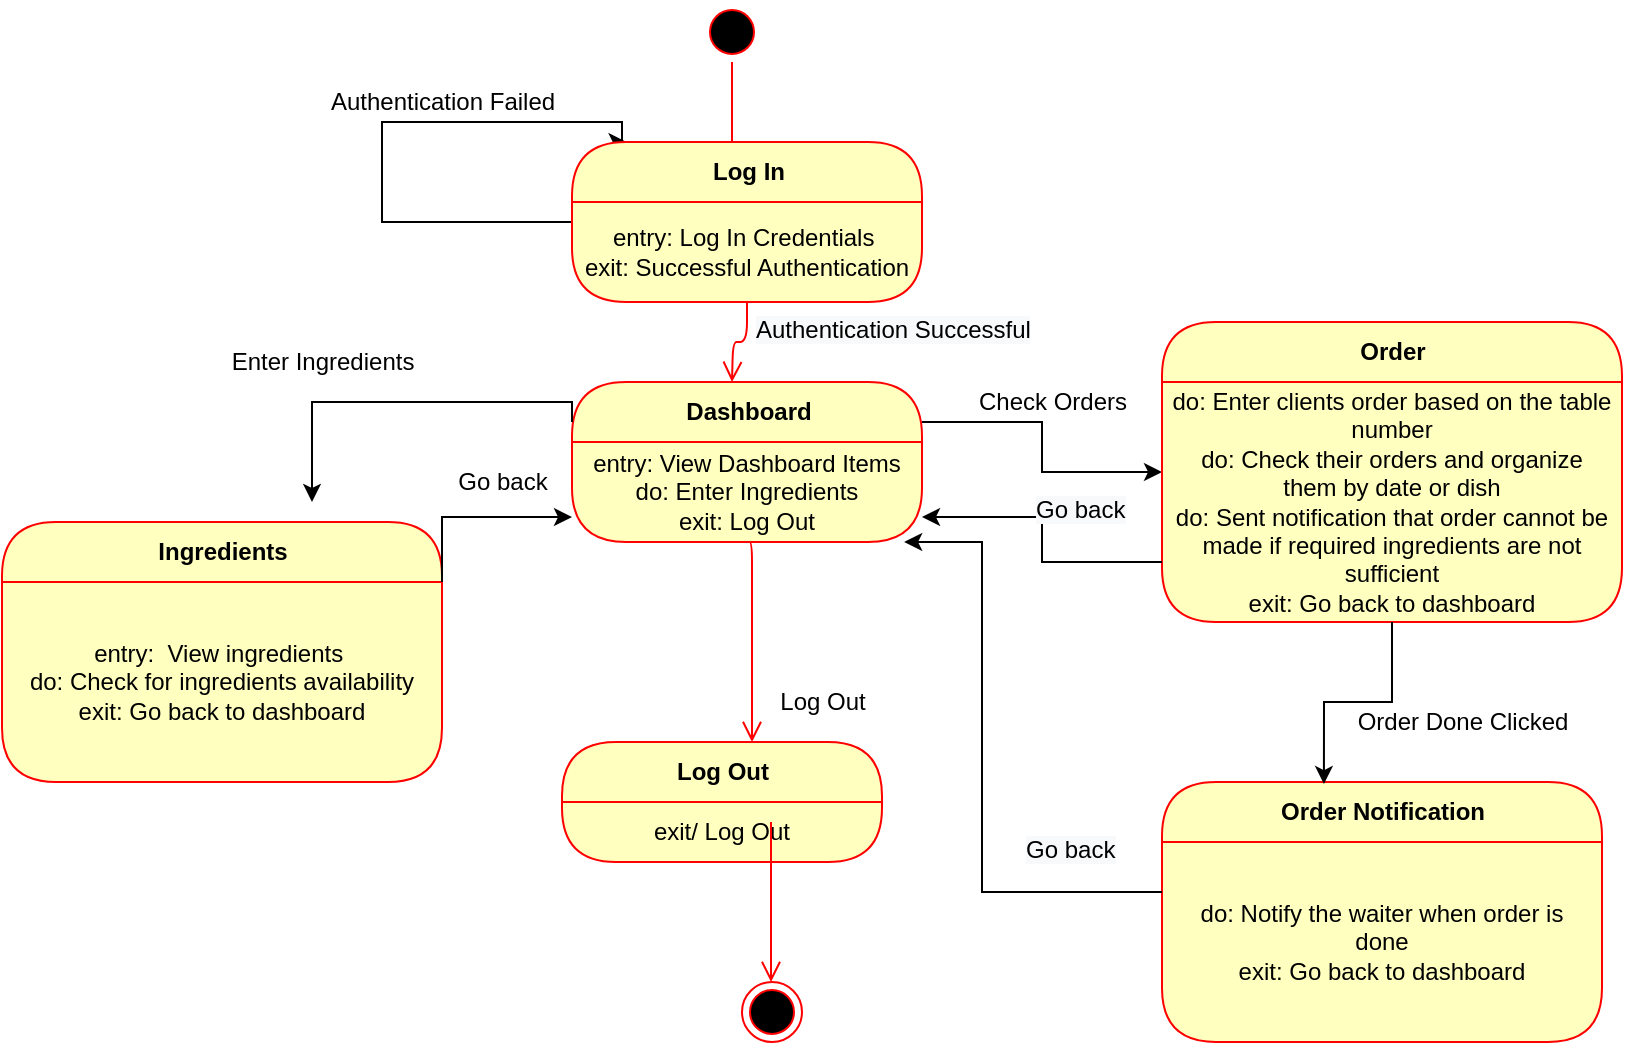 <mxfile version="14.6.12" type="device"><diagram id="aUx_nYR7P8fYKH_uWAf4" name="Page-1"><mxGraphModel dx="868" dy="450" grid="1" gridSize="10" guides="1" tooltips="1" connect="1" arrows="1" fold="1" page="1" pageScale="1" pageWidth="850" pageHeight="1100" math="0" shadow="0"><root><mxCell id="0"/><mxCell id="1" parent="0"/><mxCell id="W_CMo8LfubAV6zzI2LKj-1" value="" style="ellipse;html=1;shape=startState;fillColor=#000000;strokeColor=#ff0000;" parent="1" vertex="1"><mxGeometry x="370" y="10" width="30" height="30" as="geometry"/></mxCell><mxCell id="W_CMo8LfubAV6zzI2LKj-2" value="" style="edgeStyle=orthogonalEdgeStyle;html=1;verticalAlign=bottom;endArrow=open;endSize=8;strokeColor=#ff0000;" parent="1" source="W_CMo8LfubAV6zzI2LKj-1" edge="1"><mxGeometry relative="1" as="geometry"><mxPoint x="385" y="90" as="targetPoint"/><Array as="points"><mxPoint x="385" y="60"/><mxPoint x="385" y="60"/></Array></mxGeometry></mxCell><mxCell id="W_CMo8LfubAV6zzI2LKj-10" style="edgeStyle=orthogonalEdgeStyle;rounded=0;orthogonalLoop=1;jettySize=auto;html=1;exitX=0;exitY=0.5;exitDx=0;exitDy=0;entryX=0.156;entryY=0;entryDx=0;entryDy=0;entryPerimeter=0;" parent="1" source="W_CMo8LfubAV6zzI2LKj-5" target="W_CMo8LfubAV6zzI2LKj-5" edge="1"><mxGeometry relative="1" as="geometry"><mxPoint x="360" y="100" as="targetPoint"/><Array as="points"><mxPoint x="210" y="120"/><mxPoint x="210" y="70"/><mxPoint x="330" y="70"/></Array></mxGeometry></mxCell><mxCell id="W_CMo8LfubAV6zzI2LKj-5" value="Log In" style="swimlane;html=1;fontStyle=1;align=center;verticalAlign=middle;childLayout=stackLayout;horizontal=1;startSize=30;horizontalStack=0;resizeParent=0;resizeLast=1;container=0;fontColor=#000000;collapsible=0;rounded=1;arcSize=30;strokeColor=#ff0000;fillColor=#ffffc0;swimlaneFillColor=#ffffc0;dropTarget=0;" parent="1" vertex="1"><mxGeometry x="305" y="80" width="175" height="80" as="geometry"/></mxCell><mxCell id="W_CMo8LfubAV6zzI2LKj-6" value="entry: Log In Credentials&amp;nbsp;&lt;br&gt;exit: Successful Authentication" style="text;html=1;strokeColor=none;fillColor=none;align=center;verticalAlign=middle;spacingLeft=4;spacingRight=4;whiteSpace=wrap;overflow=hidden;rotatable=0;fontColor=#000000;" parent="W_CMo8LfubAV6zzI2LKj-5" vertex="1"><mxGeometry y="30" width="175" height="50" as="geometry"/></mxCell><mxCell id="W_CMo8LfubAV6zzI2LKj-7" value="" style="edgeStyle=orthogonalEdgeStyle;html=1;verticalAlign=bottom;endArrow=open;endSize=8;strokeColor=#ff0000;" parent="1" source="W_CMo8LfubAV6zzI2LKj-5" edge="1"><mxGeometry relative="1" as="geometry"><mxPoint x="385" y="200" as="targetPoint"/></mxGeometry></mxCell><mxCell id="W_CMo8LfubAV6zzI2LKj-11" value="Authentication Failed" style="text;html=1;align=center;verticalAlign=middle;resizable=0;points=[];autosize=1;strokeColor=none;" parent="1" vertex="1"><mxGeometry x="175" y="50" width="130" height="20" as="geometry"/></mxCell><mxCell id="W_CMo8LfubAV6zzI2LKj-12" value="&lt;span style=&quot;color: rgb(0 , 0 , 0) ; font-family: &amp;#34;helvetica&amp;#34; ; font-size: 12px ; font-style: normal ; font-weight: 400 ; letter-spacing: normal ; text-align: center ; text-indent: 0px ; text-transform: none ; word-spacing: 0px ; background-color: rgb(248 , 249 , 250) ; display: inline ; float: none&quot;&gt;Authentication Successful&lt;/span&gt;" style="text;whiteSpace=wrap;html=1;" parent="1" vertex="1"><mxGeometry x="395" y="160" width="140" height="30" as="geometry"/></mxCell><mxCell id="CTDZdY_cu_h7tNc9IoIE-10" style="edgeStyle=orthogonalEdgeStyle;rounded=0;orthogonalLoop=1;jettySize=auto;html=1;exitX=1;exitY=0.25;exitDx=0;exitDy=0;" parent="1" source="W_CMo8LfubAV6zzI2LKj-13" target="CTDZdY_cu_h7tNc9IoIE-5" edge="1"><mxGeometry relative="1" as="geometry"/></mxCell><mxCell id="W_CMo8LfubAV6zzI2LKj-13" value="Dashboard" style="swimlane;html=1;fontStyle=1;align=center;verticalAlign=middle;childLayout=stackLayout;horizontal=1;startSize=30;horizontalStack=0;resizeParent=0;resizeLast=1;container=0;fontColor=#000000;collapsible=0;rounded=1;arcSize=30;strokeColor=#ff0000;fillColor=#ffffc0;swimlaneFillColor=#ffffc0;dropTarget=0;" parent="1" vertex="1"><mxGeometry x="305" y="200" width="175" height="80" as="geometry"/></mxCell><mxCell id="W_CMo8LfubAV6zzI2LKj-14" value="entry: View Dashboard Items&lt;br&gt;do: Enter Ingredients&lt;br&gt;exit: Log Out" style="text;html=1;strokeColor=none;fillColor=none;align=center;verticalAlign=middle;spacingLeft=4;spacingRight=4;whiteSpace=wrap;overflow=hidden;rotatable=0;fontColor=#000000;" parent="W_CMo8LfubAV6zzI2LKj-13" vertex="1"><mxGeometry y="30" width="175" height="50" as="geometry"/></mxCell><mxCell id="W_CMo8LfubAV6zzI2LKj-22" value="" style="edgeStyle=orthogonalEdgeStyle;html=1;verticalAlign=bottom;endArrow=open;endSize=8;strokeColor=#ff0000;exitX=0.5;exitY=1;exitDx=0;exitDy=0;" parent="1" source="W_CMo8LfubAV6zzI2LKj-14" edge="1"><mxGeometry relative="1" as="geometry"><mxPoint x="395" y="380" as="targetPoint"/><mxPoint x="395" y="330" as="sourcePoint"/><Array as="points"><mxPoint x="395" y="280"/></Array></mxGeometry></mxCell><mxCell id="W_CMo8LfubAV6zzI2LKj-23" value="Ingredients" style="swimlane;html=1;fontStyle=1;align=center;verticalAlign=middle;childLayout=stackLayout;horizontal=1;startSize=30;horizontalStack=0;resizeParent=0;resizeLast=1;container=0;fontColor=#000000;collapsible=0;rounded=1;arcSize=30;strokeColor=#ff0000;fillColor=#ffffc0;swimlaneFillColor=#ffffc0;dropTarget=0;" parent="1" vertex="1"><mxGeometry x="20" y="270" width="220" height="130" as="geometry"/></mxCell><mxCell id="W_CMo8LfubAV6zzI2LKj-24" value="entry:&amp;nbsp; View ingredients&amp;nbsp;&lt;br&gt;do: Check for ingredients availability&lt;br&gt;exit: Go back to dashboard" style="text;html=1;strokeColor=none;fillColor=none;align=center;verticalAlign=middle;spacingLeft=4;spacingRight=4;whiteSpace=wrap;overflow=hidden;rotatable=0;fontColor=#000000;" parent="W_CMo8LfubAV6zzI2LKj-23" vertex="1"><mxGeometry y="30" width="220" height="100" as="geometry"/></mxCell><mxCell id="W_CMo8LfubAV6zzI2LKj-39" value="entry/ View ingredients&amp;nbsp;&lt;br&gt;do/ Check for ingredients availability&lt;br&gt;do/ Sent notification that order cannot be made if required ingredients are not sufficient&lt;br&gt;exit/ Go back to Dashboard&lt;br&gt;exit/ Log Out" style="text;html=1;strokeColor=none;fillColor=none;align=center;verticalAlign=middle;spacingLeft=4;spacingRight=4;whiteSpace=wrap;overflow=hidden;rotatable=0;fontColor=#000000;" parent="W_CMo8LfubAV6zzI2LKj-23" vertex="1"><mxGeometry y="130" width="220" as="geometry"/></mxCell><mxCell id="W_CMo8LfubAV6zzI2LKj-32" value="" style="ellipse;html=1;shape=endState;fillColor=#000000;strokeColor=#ff0000;" parent="1" vertex="1"><mxGeometry x="390" y="500" width="30" height="30" as="geometry"/></mxCell><mxCell id="W_CMo8LfubAV6zzI2LKj-34" value="Log Out" style="text;html=1;align=center;verticalAlign=middle;resizable=0;points=[];autosize=1;strokeColor=none;" parent="1" vertex="1"><mxGeometry x="400" y="350" width="60" height="20" as="geometry"/></mxCell><mxCell id="W_CMo8LfubAV6zzI2LKj-35" value="Log Out" style="swimlane;html=1;fontStyle=1;align=center;verticalAlign=middle;childLayout=stackLayout;horizontal=1;startSize=30;horizontalStack=0;resizeParent=0;resizeLast=1;container=0;fontColor=#000000;collapsible=0;rounded=1;arcSize=30;strokeColor=#ff0000;fillColor=#ffffc0;swimlaneFillColor=#ffffc0;dropTarget=0;" parent="1" vertex="1"><mxGeometry x="300" y="380" width="160" height="60" as="geometry"/></mxCell><mxCell id="W_CMo8LfubAV6zzI2LKj-36" value="exit/ Log Out" style="text;html=1;strokeColor=none;fillColor=none;align=center;verticalAlign=middle;spacingLeft=4;spacingRight=4;whiteSpace=wrap;overflow=hidden;rotatable=0;fontColor=#000000;" parent="W_CMo8LfubAV6zzI2LKj-35" vertex="1"><mxGeometry y="30" width="160" height="30" as="geometry"/></mxCell><mxCell id="W_CMo8LfubAV6zzI2LKj-43" value="" style="edgeStyle=orthogonalEdgeStyle;html=1;verticalAlign=bottom;endArrow=open;endSize=8;strokeColor=#ff0000;" parent="1" edge="1"><mxGeometry relative="1" as="geometry"><mxPoint x="404.5" y="500" as="targetPoint"/><mxPoint x="404.5" y="420" as="sourcePoint"/></mxGeometry></mxCell><mxCell id="W_CMo8LfubAV6zzI2LKj-45" style="edgeStyle=orthogonalEdgeStyle;rounded=0;orthogonalLoop=1;jettySize=auto;html=1;exitX=0;exitY=0.25;exitDx=0;exitDy=0;" parent="1" source="W_CMo8LfubAV6zzI2LKj-13" edge="1"><mxGeometry relative="1" as="geometry"><mxPoint x="175" y="260" as="targetPoint"/><mxPoint x="150" y="210" as="sourcePoint"/><Array as="points"><mxPoint x="305" y="210"/><mxPoint x="175" y="210"/></Array></mxGeometry></mxCell><mxCell id="W_CMo8LfubAV6zzI2LKj-46" value="Enter Ingredients" style="text;html=1;align=center;verticalAlign=middle;resizable=0;points=[];autosize=1;strokeColor=none;" parent="1" vertex="1"><mxGeometry x="125" y="180" width="110" height="20" as="geometry"/></mxCell><mxCell id="CTDZdY_cu_h7tNc9IoIE-1" value="Order Notification" style="swimlane;html=1;fontStyle=1;align=center;verticalAlign=middle;childLayout=stackLayout;horizontal=1;startSize=30;horizontalStack=0;resizeParent=0;resizeLast=1;container=0;fontColor=#000000;collapsible=0;rounded=1;arcSize=30;strokeColor=#ff0000;fillColor=#ffffc0;swimlaneFillColor=#ffffc0;dropTarget=0;" parent="1" vertex="1"><mxGeometry x="600" y="400" width="220" height="130" as="geometry"/></mxCell><mxCell id="CTDZdY_cu_h7tNc9IoIE-2" value="do: Notify the waiter when order is done&lt;br&gt;exit: Go back to dashboard" style="text;html=1;strokeColor=none;fillColor=none;align=center;verticalAlign=middle;spacingLeft=4;spacingRight=4;whiteSpace=wrap;overflow=hidden;rotatable=0;fontColor=#000000;" parent="CTDZdY_cu_h7tNc9IoIE-1" vertex="1"><mxGeometry y="30" width="220" height="100" as="geometry"/></mxCell><mxCell id="CTDZdY_cu_h7tNc9IoIE-3" value="entry/ View ingredients&amp;nbsp;&lt;br&gt;do/ Check for ingredients availability&lt;br&gt;do/ Sent notification that order cannot be made if required ingredients are not sufficient&lt;br&gt;exit/ Go back to Dashboard&lt;br&gt;exit/ Log Out" style="text;html=1;strokeColor=none;fillColor=none;align=center;verticalAlign=middle;spacingLeft=4;spacingRight=4;whiteSpace=wrap;overflow=hidden;rotatable=0;fontColor=#000000;" parent="CTDZdY_cu_h7tNc9IoIE-1" vertex="1"><mxGeometry y="130" width="220" as="geometry"/></mxCell><mxCell id="CTDZdY_cu_h7tNc9IoIE-5" value="Order" style="swimlane;html=1;fontStyle=1;align=center;verticalAlign=middle;childLayout=stackLayout;horizontal=1;startSize=30;horizontalStack=0;resizeParent=0;resizeLast=1;container=0;fontColor=#000000;collapsible=0;rounded=1;arcSize=30;strokeColor=#ff0000;fillColor=#ffffc0;swimlaneFillColor=#ffffc0;dropTarget=0;" parent="1" vertex="1"><mxGeometry x="600" y="170" width="230" height="150" as="geometry"/></mxCell><mxCell id="CTDZdY_cu_h7tNc9IoIE-6" value="do: Enter clients order based on the table number&lt;br&gt;do: Check their orders and organize them by date or dish&lt;br&gt;do: Sent notification that order cannot be made if required ingredients are not sufficient&lt;br&gt;exit: Go back to dashboard" style="text;html=1;strokeColor=none;fillColor=none;align=center;verticalAlign=middle;spacingLeft=4;spacingRight=4;whiteSpace=wrap;overflow=hidden;rotatable=0;fontColor=#000000;" parent="CTDZdY_cu_h7tNc9IoIE-5" vertex="1"><mxGeometry y="30" width="230" height="120" as="geometry"/></mxCell><mxCell id="CTDZdY_cu_h7tNc9IoIE-7" value="entry/ View ingredients&amp;nbsp;&lt;br&gt;do/ Check for ingredients availability&lt;br&gt;do/ Sent notification that order cannot be made if required ingredients are not sufficient&lt;br&gt;exit/ Go back to Dashboard&lt;br&gt;exit/ Log Out" style="text;html=1;strokeColor=none;fillColor=none;align=center;verticalAlign=middle;spacingLeft=4;spacingRight=4;whiteSpace=wrap;overflow=hidden;rotatable=0;fontColor=#000000;" parent="CTDZdY_cu_h7tNc9IoIE-5" vertex="1"><mxGeometry y="150" width="230" as="geometry"/></mxCell><mxCell id="CTDZdY_cu_h7tNc9IoIE-8" style="edgeStyle=orthogonalEdgeStyle;rounded=0;orthogonalLoop=1;jettySize=auto;html=1;entryX=0.368;entryY=0.008;entryDx=0;entryDy=0;entryPerimeter=0;" parent="1" source="CTDZdY_cu_h7tNc9IoIE-6" target="CTDZdY_cu_h7tNc9IoIE-1" edge="1"><mxGeometry relative="1" as="geometry"/></mxCell><mxCell id="CTDZdY_cu_h7tNc9IoIE-9" value="Order Done Clicked" style="text;html=1;align=center;verticalAlign=middle;resizable=0;points=[];autosize=1;strokeColor=none;" parent="1" vertex="1"><mxGeometry x="690" y="360" width="120" height="20" as="geometry"/></mxCell><mxCell id="fEmMfeu0vA3wz7zBKUds-2" value="Check Orders" style="text;html=1;align=center;verticalAlign=middle;resizable=0;points=[];autosize=1;strokeColor=none;" vertex="1" parent="1"><mxGeometry x="500" y="200" width="90" height="20" as="geometry"/></mxCell><mxCell id="fEmMfeu0vA3wz7zBKUds-3" style="edgeStyle=orthogonalEdgeStyle;rounded=0;orthogonalLoop=1;jettySize=auto;html=1;exitX=0;exitY=0.75;exitDx=0;exitDy=0;entryX=1;entryY=0.75;entryDx=0;entryDy=0;" edge="1" parent="1" source="CTDZdY_cu_h7tNc9IoIE-6" target="W_CMo8LfubAV6zzI2LKj-14"><mxGeometry relative="1" as="geometry"/></mxCell><mxCell id="fEmMfeu0vA3wz7zBKUds-4" style="edgeStyle=orthogonalEdgeStyle;rounded=0;orthogonalLoop=1;jettySize=auto;html=1;exitX=1;exitY=0;exitDx=0;exitDy=0;entryX=0;entryY=0.75;entryDx=0;entryDy=0;" edge="1" parent="1" source="W_CMo8LfubAV6zzI2LKj-24" target="W_CMo8LfubAV6zzI2LKj-14"><mxGeometry relative="1" as="geometry"/></mxCell><mxCell id="fEmMfeu0vA3wz7zBKUds-5" value="Go back" style="text;html=1;align=center;verticalAlign=middle;resizable=0;points=[];autosize=1;strokeColor=none;" vertex="1" parent="1"><mxGeometry x="240" y="240" width="60" height="20" as="geometry"/></mxCell><mxCell id="fEmMfeu0vA3wz7zBKUds-7" value="&lt;span style=&quot;color: rgb(0, 0, 0); font-family: helvetica; font-size: 12px; font-style: normal; font-weight: 400; letter-spacing: normal; text-align: center; text-indent: 0px; text-transform: none; word-spacing: 0px; background-color: rgb(248, 249, 250); display: inline; float: none;&quot;&gt;Go back&lt;/span&gt;" style="text;whiteSpace=wrap;html=1;" vertex="1" parent="1"><mxGeometry x="535" y="250" width="70" height="30" as="geometry"/></mxCell><mxCell id="fEmMfeu0vA3wz7zBKUds-8" style="edgeStyle=orthogonalEdgeStyle;rounded=0;orthogonalLoop=1;jettySize=auto;html=1;exitX=0;exitY=0.25;exitDx=0;exitDy=0;entryX=0.949;entryY=1;entryDx=0;entryDy=0;entryPerimeter=0;" edge="1" parent="1" source="CTDZdY_cu_h7tNc9IoIE-2" target="W_CMo8LfubAV6zzI2LKj-14"><mxGeometry relative="1" as="geometry"><Array as="points"><mxPoint x="510" y="455"/><mxPoint x="510" y="280"/></Array></mxGeometry></mxCell><mxCell id="fEmMfeu0vA3wz7zBKUds-9" value="&lt;span style=&quot;color: rgb(0, 0, 0); font-family: helvetica; font-size: 12px; font-style: normal; font-weight: 400; letter-spacing: normal; text-align: center; text-indent: 0px; text-transform: none; word-spacing: 0px; background-color: rgb(248, 249, 250); display: inline; float: none;&quot;&gt;Go back&lt;/span&gt;" style="text;whiteSpace=wrap;html=1;" vertex="1" parent="1"><mxGeometry x="530" y="420" width="70" height="30" as="geometry"/></mxCell></root></mxGraphModel></diagram></mxfile>